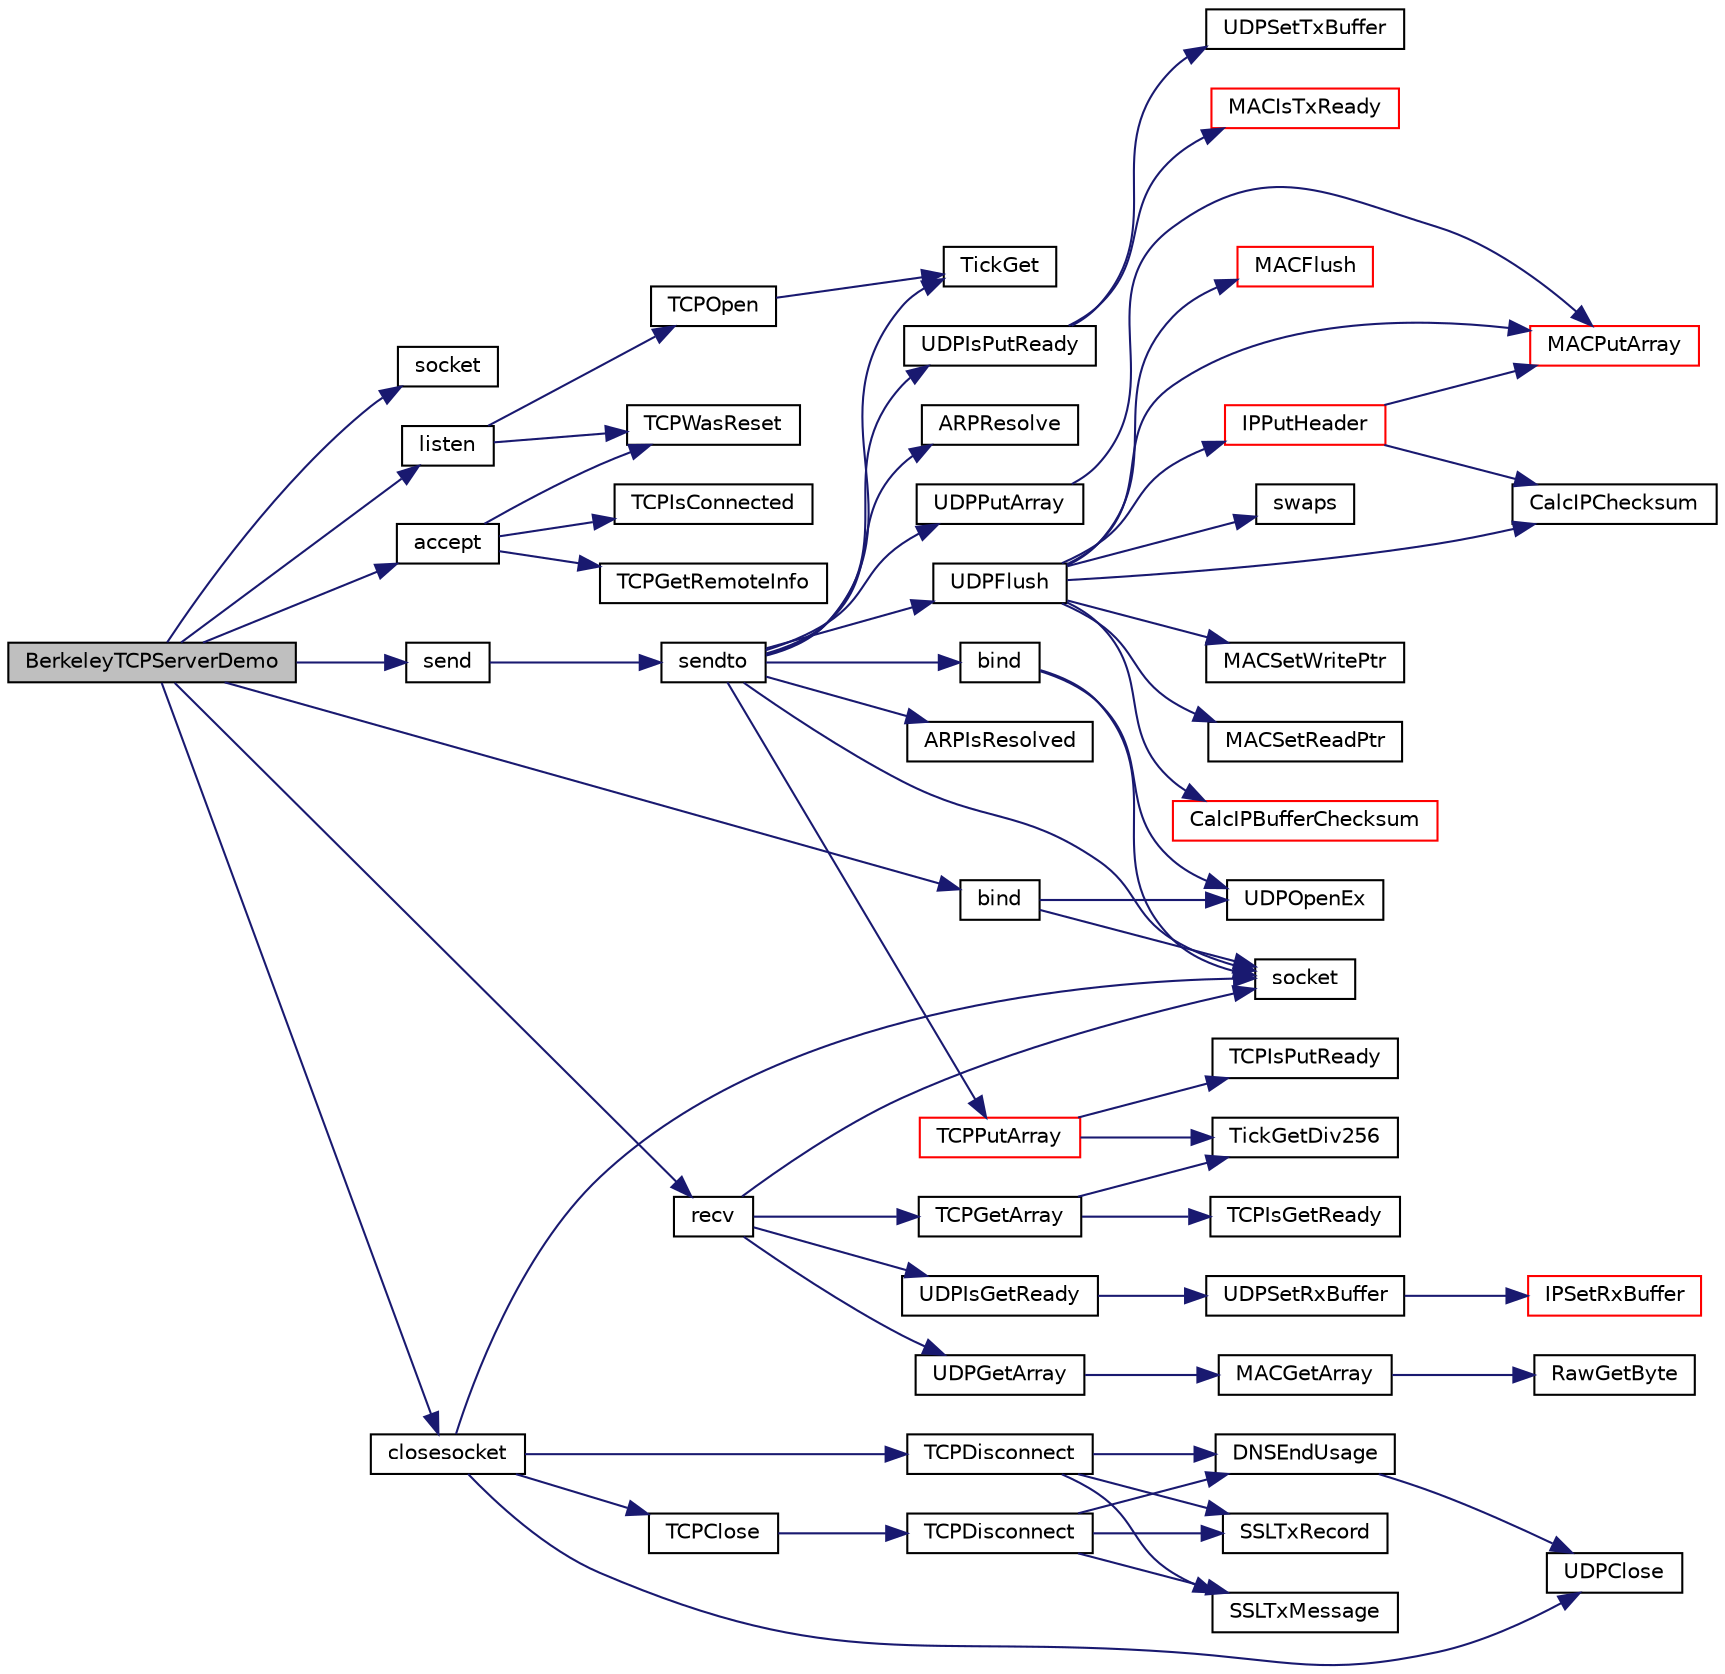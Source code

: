 digraph "BerkeleyTCPServerDemo"
{
  edge [fontname="Helvetica",fontsize="10",labelfontname="Helvetica",labelfontsize="10"];
  node [fontname="Helvetica",fontsize="10",shape=record];
  rankdir="LR";
  Node1 [label="BerkeleyTCPServerDemo",height=0.2,width=0.4,color="black", fillcolor="grey75", style="filled", fontcolor="black"];
  Node1 -> Node2 [color="midnightblue",fontsize="10",style="solid",fontname="Helvetica"];
  Node2 [label="socket",height=0.2,width=0.4,color="black", fillcolor="white", style="filled",URL="$_berkeley_a_p_i_8h.html#a4bbac9ff89097f54941d2e1cf66f8ca9"];
  Node1 -> Node3 [color="midnightblue",fontsize="10",style="solid",fontname="Helvetica"];
  Node3 [label="bind",height=0.2,width=0.4,color="black", fillcolor="white", style="filled",URL="$_berkeley_a_p_i_8h.html#a44c79e6dc6ba6077163dc28533018243"];
  Node3 -> Node4 [color="midnightblue",fontsize="10",style="solid",fontname="Helvetica"];
  Node4 [label="socket",height=0.2,width=0.4,color="black", fillcolor="white", style="filled",URL="$_berkeley_a_p_i_8c.html#a4bbac9ff89097f54941d2e1cf66f8ca9"];
  Node3 -> Node5 [color="midnightblue",fontsize="10",style="solid",fontname="Helvetica"];
  Node5 [label="UDPOpenEx",height=0.2,width=0.4,color="black", fillcolor="white", style="filled",URL="$_u_d_p_8h.html#ae5069afb0cda35b9a306dcb37f222822"];
  Node1 -> Node6 [color="midnightblue",fontsize="10",style="solid",fontname="Helvetica"];
  Node6 [label="listen",height=0.2,width=0.4,color="black", fillcolor="white", style="filled",URL="$_berkeley_a_p_i_8h.html#a4c434be919765796affc6e3e9a589a70"];
  Node6 -> Node7 [color="midnightblue",fontsize="10",style="solid",fontname="Helvetica"];
  Node7 [label="TCPOpen",height=0.2,width=0.4,color="black", fillcolor="white", style="filled",URL="$_t_c_p_8h.html#a7b763068bda0dba69136cc2f9ed88aa9"];
  Node7 -> Node8 [color="midnightblue",fontsize="10",style="solid",fontname="Helvetica"];
  Node8 [label="TickGet",height=0.2,width=0.4,color="black", fillcolor="white", style="filled",URL="$_tick_8h.html#a035d1d3f8afdca7abedf588ee1b20af0"];
  Node6 -> Node9 [color="midnightblue",fontsize="10",style="solid",fontname="Helvetica"];
  Node9 [label="TCPWasReset",height=0.2,width=0.4,color="black", fillcolor="white", style="filled",URL="$_t_c_p_8h.html#ad66bc7b8521da8dc7e4d7768a8544705"];
  Node1 -> Node10 [color="midnightblue",fontsize="10",style="solid",fontname="Helvetica"];
  Node10 [label="accept",height=0.2,width=0.4,color="black", fillcolor="white", style="filled",URL="$_berkeley_a_p_i_8h.html#a298a16c68986b08367adf670e48cc832"];
  Node10 -> Node9 [color="midnightblue",fontsize="10",style="solid",fontname="Helvetica"];
  Node10 -> Node11 [color="midnightblue",fontsize="10",style="solid",fontname="Helvetica"];
  Node11 [label="TCPIsConnected",height=0.2,width=0.4,color="black", fillcolor="white", style="filled",URL="$_t_c_p_8h.html#afd4cf67bce7972d9e528bc05bcabc226"];
  Node10 -> Node12 [color="midnightblue",fontsize="10",style="solid",fontname="Helvetica"];
  Node12 [label="TCPGetRemoteInfo",height=0.2,width=0.4,color="black", fillcolor="white", style="filled",URL="$_t_c_p_8h.html#a4b71a76cf1da559ef10b5f3f4cc87794"];
  Node1 -> Node13 [color="midnightblue",fontsize="10",style="solid",fontname="Helvetica"];
  Node13 [label="recv",height=0.2,width=0.4,color="black", fillcolor="white", style="filled",URL="$_berkeley_a_p_i_8h.html#a554ce7ef429f34cc322dff78061d60ab"];
  Node13 -> Node4 [color="midnightblue",fontsize="10",style="solid",fontname="Helvetica"];
  Node13 -> Node14 [color="midnightblue",fontsize="10",style="solid",fontname="Helvetica"];
  Node14 [label="TCPGetArray",height=0.2,width=0.4,color="black", fillcolor="white", style="filled",URL="$_t_c_p_8h.html#afcce2e17242d8eb1448966cbdd12eb3f"];
  Node14 -> Node15 [color="midnightblue",fontsize="10",style="solid",fontname="Helvetica"];
  Node15 [label="TCPIsGetReady",height=0.2,width=0.4,color="black", fillcolor="white", style="filled",URL="$_t_c_p_8c.html#a9fbb66288f62395d4b85180958dc3f85"];
  Node14 -> Node16 [color="midnightblue",fontsize="10",style="solid",fontname="Helvetica"];
  Node16 [label="TickGetDiv256",height=0.2,width=0.4,color="black", fillcolor="white", style="filled",URL="$_tick_8h.html#a8f71f847e48f802c831fb86c7fb8326a"];
  Node13 -> Node17 [color="midnightblue",fontsize="10",style="solid",fontname="Helvetica"];
  Node17 [label="UDPIsGetReady",height=0.2,width=0.4,color="black", fillcolor="white", style="filled",URL="$_u_d_p_8h.html#ae6cafd8670068265c3d9d921cd7e0675"];
  Node17 -> Node18 [color="midnightblue",fontsize="10",style="solid",fontname="Helvetica"];
  Node18 [label="UDPSetRxBuffer",height=0.2,width=0.4,color="black", fillcolor="white", style="filled",URL="$_u_d_p_8c.html#a0dc4b7c53e2e3d3b91fe53ff2e135d72"];
  Node18 -> Node19 [color="midnightblue",fontsize="10",style="solid",fontname="Helvetica"];
  Node19 [label="IPSetRxBuffer",height=0.2,width=0.4,color="red", fillcolor="white", style="filled",URL="$_i_p_8h.html#a33cd719865ee57f9591c92a63e74d59f"];
  Node13 -> Node20 [color="midnightblue",fontsize="10",style="solid",fontname="Helvetica"];
  Node20 [label="UDPGetArray",height=0.2,width=0.4,color="black", fillcolor="white", style="filled",URL="$_u_d_p_8h.html#a2ad4741432dcc367e97c7c6e1d964bdb"];
  Node20 -> Node21 [color="midnightblue",fontsize="10",style="solid",fontname="Helvetica"];
  Node21 [label="MACGetArray",height=0.2,width=0.4,color="black", fillcolor="white", style="filled",URL="$_m_a_c_8h.html#a89d13e85195c0d00f308194305845016"];
  Node21 -> Node22 [color="midnightblue",fontsize="10",style="solid",fontname="Helvetica"];
  Node22 [label="RawGetByte",height=0.2,width=0.4,color="black", fillcolor="white", style="filled",URL="$_w_f_raw_8h.html#a0f9f450b78d964f8b34c2f3d50472527"];
  Node1 -> Node23 [color="midnightblue",fontsize="10",style="solid",fontname="Helvetica"];
  Node23 [label="send",height=0.2,width=0.4,color="black", fillcolor="white", style="filled",URL="$_berkeley_a_p_i_8h.html#a2c1c377be70d94364327db5144c19c7a"];
  Node23 -> Node24 [color="midnightblue",fontsize="10",style="solid",fontname="Helvetica"];
  Node24 [label="sendto",height=0.2,width=0.4,color="black", fillcolor="white", style="filled",URL="$_berkeley_a_p_i_8c.html#a4d78c2d82555ce1876c2964a6208e158"];
  Node24 -> Node4 [color="midnightblue",fontsize="10",style="solid",fontname="Helvetica"];
  Node24 -> Node25 [color="midnightblue",fontsize="10",style="solid",fontname="Helvetica"];
  Node25 [label="bind",height=0.2,width=0.4,color="black", fillcolor="white", style="filled",URL="$_berkeley_a_p_i_8c.html#a44c79e6dc6ba6077163dc28533018243"];
  Node25 -> Node4 [color="midnightblue",fontsize="10",style="solid",fontname="Helvetica"];
  Node25 -> Node5 [color="midnightblue",fontsize="10",style="solid",fontname="Helvetica"];
  Node24 -> Node26 [color="midnightblue",fontsize="10",style="solid",fontname="Helvetica"];
  Node26 [label="ARPIsResolved",height=0.2,width=0.4,color="black", fillcolor="white", style="filled",URL="$_a_r_p_8h.html#ab6db95d6f77786a0e13c0bda086c958a"];
  Node24 -> Node8 [color="midnightblue",fontsize="10",style="solid",fontname="Helvetica"];
  Node24 -> Node27 [color="midnightblue",fontsize="10",style="solid",fontname="Helvetica"];
  Node27 [label="ARPResolve",height=0.2,width=0.4,color="black", fillcolor="white", style="filled",URL="$_a_r_p_8h.html#aa58da534afc0a0b8d9c87d7ec6a7c599"];
  Node24 -> Node28 [color="midnightblue",fontsize="10",style="solid",fontname="Helvetica"];
  Node28 [label="UDPIsPutReady",height=0.2,width=0.4,color="black", fillcolor="white", style="filled",URL="$_u_d_p_8h.html#a8a80f5aa86eba6a6b09cb1a0eb7f01cb"];
  Node28 -> Node29 [color="midnightblue",fontsize="10",style="solid",fontname="Helvetica"];
  Node29 [label="MACIsTxReady",height=0.2,width=0.4,color="red", fillcolor="white", style="filled",URL="$_m_a_c_8h.html#a99937ac52db1a95f86ca59779640bcbe"];
  Node28 -> Node30 [color="midnightblue",fontsize="10",style="solid",fontname="Helvetica"];
  Node30 [label="UDPSetTxBuffer",height=0.2,width=0.4,color="black", fillcolor="white", style="filled",URL="$_u_d_p_8c.html#a7cf79fb1794e17d66e3e960dba97097b"];
  Node24 -> Node31 [color="midnightblue",fontsize="10",style="solid",fontname="Helvetica"];
  Node31 [label="UDPPutArray",height=0.2,width=0.4,color="black", fillcolor="white", style="filled",URL="$_u_d_p_8h.html#a372fafc6c39a309ddc9bd3408b16a267"];
  Node31 -> Node32 [color="midnightblue",fontsize="10",style="solid",fontname="Helvetica"];
  Node32 [label="MACPutArray",height=0.2,width=0.4,color="red", fillcolor="white", style="filled",URL="$_m_a_c_8h.html#a87a779bb5e5f2c7ffc444f52d696efa2"];
  Node24 -> Node33 [color="midnightblue",fontsize="10",style="solid",fontname="Helvetica"];
  Node33 [label="UDPFlush",height=0.2,width=0.4,color="black", fillcolor="white", style="filled",URL="$_u_d_p_8h.html#a6a60054cd55ad4d0e70b78f8083a39bd"];
  Node33 -> Node34 [color="midnightblue",fontsize="10",style="solid",fontname="Helvetica"];
  Node34 [label="swaps",height=0.2,width=0.4,color="black", fillcolor="white", style="filled",URL="$_helpers_8h.html#add09104747ab0b189bcd8137ab2458ea"];
  Node33 -> Node35 [color="midnightblue",fontsize="10",style="solid",fontname="Helvetica"];
  Node35 [label="CalcIPChecksum",height=0.2,width=0.4,color="black", fillcolor="white", style="filled",URL="$_helpers_8h.html#a9274752ec58a3cc6b2a9518a6e417fc3"];
  Node33 -> Node36 [color="midnightblue",fontsize="10",style="solid",fontname="Helvetica"];
  Node36 [label="MACSetWritePtr",height=0.2,width=0.4,color="black", fillcolor="white", style="filled",URL="$_m_a_c_8h.html#a76abcd85736be75ac9dee35b573bb90d"];
  Node33 -> Node37 [color="midnightblue",fontsize="10",style="solid",fontname="Helvetica"];
  Node37 [label="IPPutHeader",height=0.2,width=0.4,color="red", fillcolor="white", style="filled",URL="$_i_p_8h.html#ad3bcc7a7c328bc6435c97646a25d21f0"];
  Node37 -> Node35 [color="midnightblue",fontsize="10",style="solid",fontname="Helvetica"];
  Node37 -> Node32 [color="midnightblue",fontsize="10",style="solid",fontname="Helvetica"];
  Node33 -> Node32 [color="midnightblue",fontsize="10",style="solid",fontname="Helvetica"];
  Node33 -> Node38 [color="midnightblue",fontsize="10",style="solid",fontname="Helvetica"];
  Node38 [label="MACSetReadPtr",height=0.2,width=0.4,color="black", fillcolor="white", style="filled",URL="$_m_a_c_8h.html#aad63644420d87642a890d2f41abb7454"];
  Node33 -> Node39 [color="midnightblue",fontsize="10",style="solid",fontname="Helvetica"];
  Node39 [label="CalcIPBufferChecksum",height=0.2,width=0.4,color="red", fillcolor="white", style="filled",URL="$_m_a_c_8h.html#af14a0a88eef0ca101814acf1157f42a3"];
  Node33 -> Node40 [color="midnightblue",fontsize="10",style="solid",fontname="Helvetica"];
  Node40 [label="MACFlush",height=0.2,width=0.4,color="red", fillcolor="white", style="filled",URL="$_m_a_c_8h.html#a38dc2cc8c71b2f6bfe51ea8db2acc67c"];
  Node24 -> Node41 [color="midnightblue",fontsize="10",style="solid",fontname="Helvetica"];
  Node41 [label="TCPPutArray",height=0.2,width=0.4,color="red", fillcolor="white", style="filled",URL="$_t_c_p_8h.html#a4a136ac435439c2ec4eddf4b547f29c6"];
  Node41 -> Node42 [color="midnightblue",fontsize="10",style="solid",fontname="Helvetica"];
  Node42 [label="TCPIsPutReady",height=0.2,width=0.4,color="black", fillcolor="white", style="filled",URL="$_t_c_p_8c.html#a10e1123d9bd8d1d94a6b9e10c2e8176c"];
  Node41 -> Node16 [color="midnightblue",fontsize="10",style="solid",fontname="Helvetica"];
  Node1 -> Node43 [color="midnightblue",fontsize="10",style="solid",fontname="Helvetica"];
  Node43 [label="closesocket",height=0.2,width=0.4,color="black", fillcolor="white", style="filled",URL="$_berkeley_a_p_i_8h.html#abe5d5449ec94553dfc9674e26d886b21"];
  Node43 -> Node4 [color="midnightblue",fontsize="10",style="solid",fontname="Helvetica"];
  Node43 -> Node44 [color="midnightblue",fontsize="10",style="solid",fontname="Helvetica"];
  Node44 [label="TCPClose",height=0.2,width=0.4,color="black", fillcolor="white", style="filled",URL="$_t_c_p_8h.html#a503025d07797068adaf6e8032f6bda5e"];
  Node44 -> Node45 [color="midnightblue",fontsize="10",style="solid",fontname="Helvetica"];
  Node45 [label="TCPDisconnect",height=0.2,width=0.4,color="black", fillcolor="white", style="filled",URL="$_t_c_p_8c.html#aacb150778e6f5cf748b05b0e0568f30e"];
  Node45 -> Node46 [color="midnightblue",fontsize="10",style="solid",fontname="Helvetica"];
  Node46 [label="DNSEndUsage",height=0.2,width=0.4,color="black", fillcolor="white", style="filled",URL="$_d_n_s_8h.html#a27e8ba4b66a0d78061be23911cd3a426"];
  Node46 -> Node47 [color="midnightblue",fontsize="10",style="solid",fontname="Helvetica"];
  Node47 [label="UDPClose",height=0.2,width=0.4,color="black", fillcolor="white", style="filled",URL="$_u_d_p_8h.html#ab324430d82f92d41aec441f45ddf7d0f"];
  Node45 -> Node48 [color="midnightblue",fontsize="10",style="solid",fontname="Helvetica"];
  Node48 [label="SSLTxRecord",height=0.2,width=0.4,color="black", fillcolor="white", style="filled",URL="$_s_s_l_8h.html#a1cef416e587e77f9aeda9fbe53edf3ed"];
  Node45 -> Node49 [color="midnightblue",fontsize="10",style="solid",fontname="Helvetica"];
  Node49 [label="SSLTxMessage",height=0.2,width=0.4,color="black", fillcolor="white", style="filled",URL="$_s_s_l_8h.html#ae047f0c0ce6b7f6cdc5fe8098bfef8ee"];
  Node43 -> Node50 [color="midnightblue",fontsize="10",style="solid",fontname="Helvetica"];
  Node50 [label="TCPDisconnect",height=0.2,width=0.4,color="black", fillcolor="white", style="filled",URL="$_t_c_p_8h.html#aacb150778e6f5cf748b05b0e0568f30e"];
  Node50 -> Node46 [color="midnightblue",fontsize="10",style="solid",fontname="Helvetica"];
  Node50 -> Node48 [color="midnightblue",fontsize="10",style="solid",fontname="Helvetica"];
  Node50 -> Node49 [color="midnightblue",fontsize="10",style="solid",fontname="Helvetica"];
  Node43 -> Node47 [color="midnightblue",fontsize="10",style="solid",fontname="Helvetica"];
}
